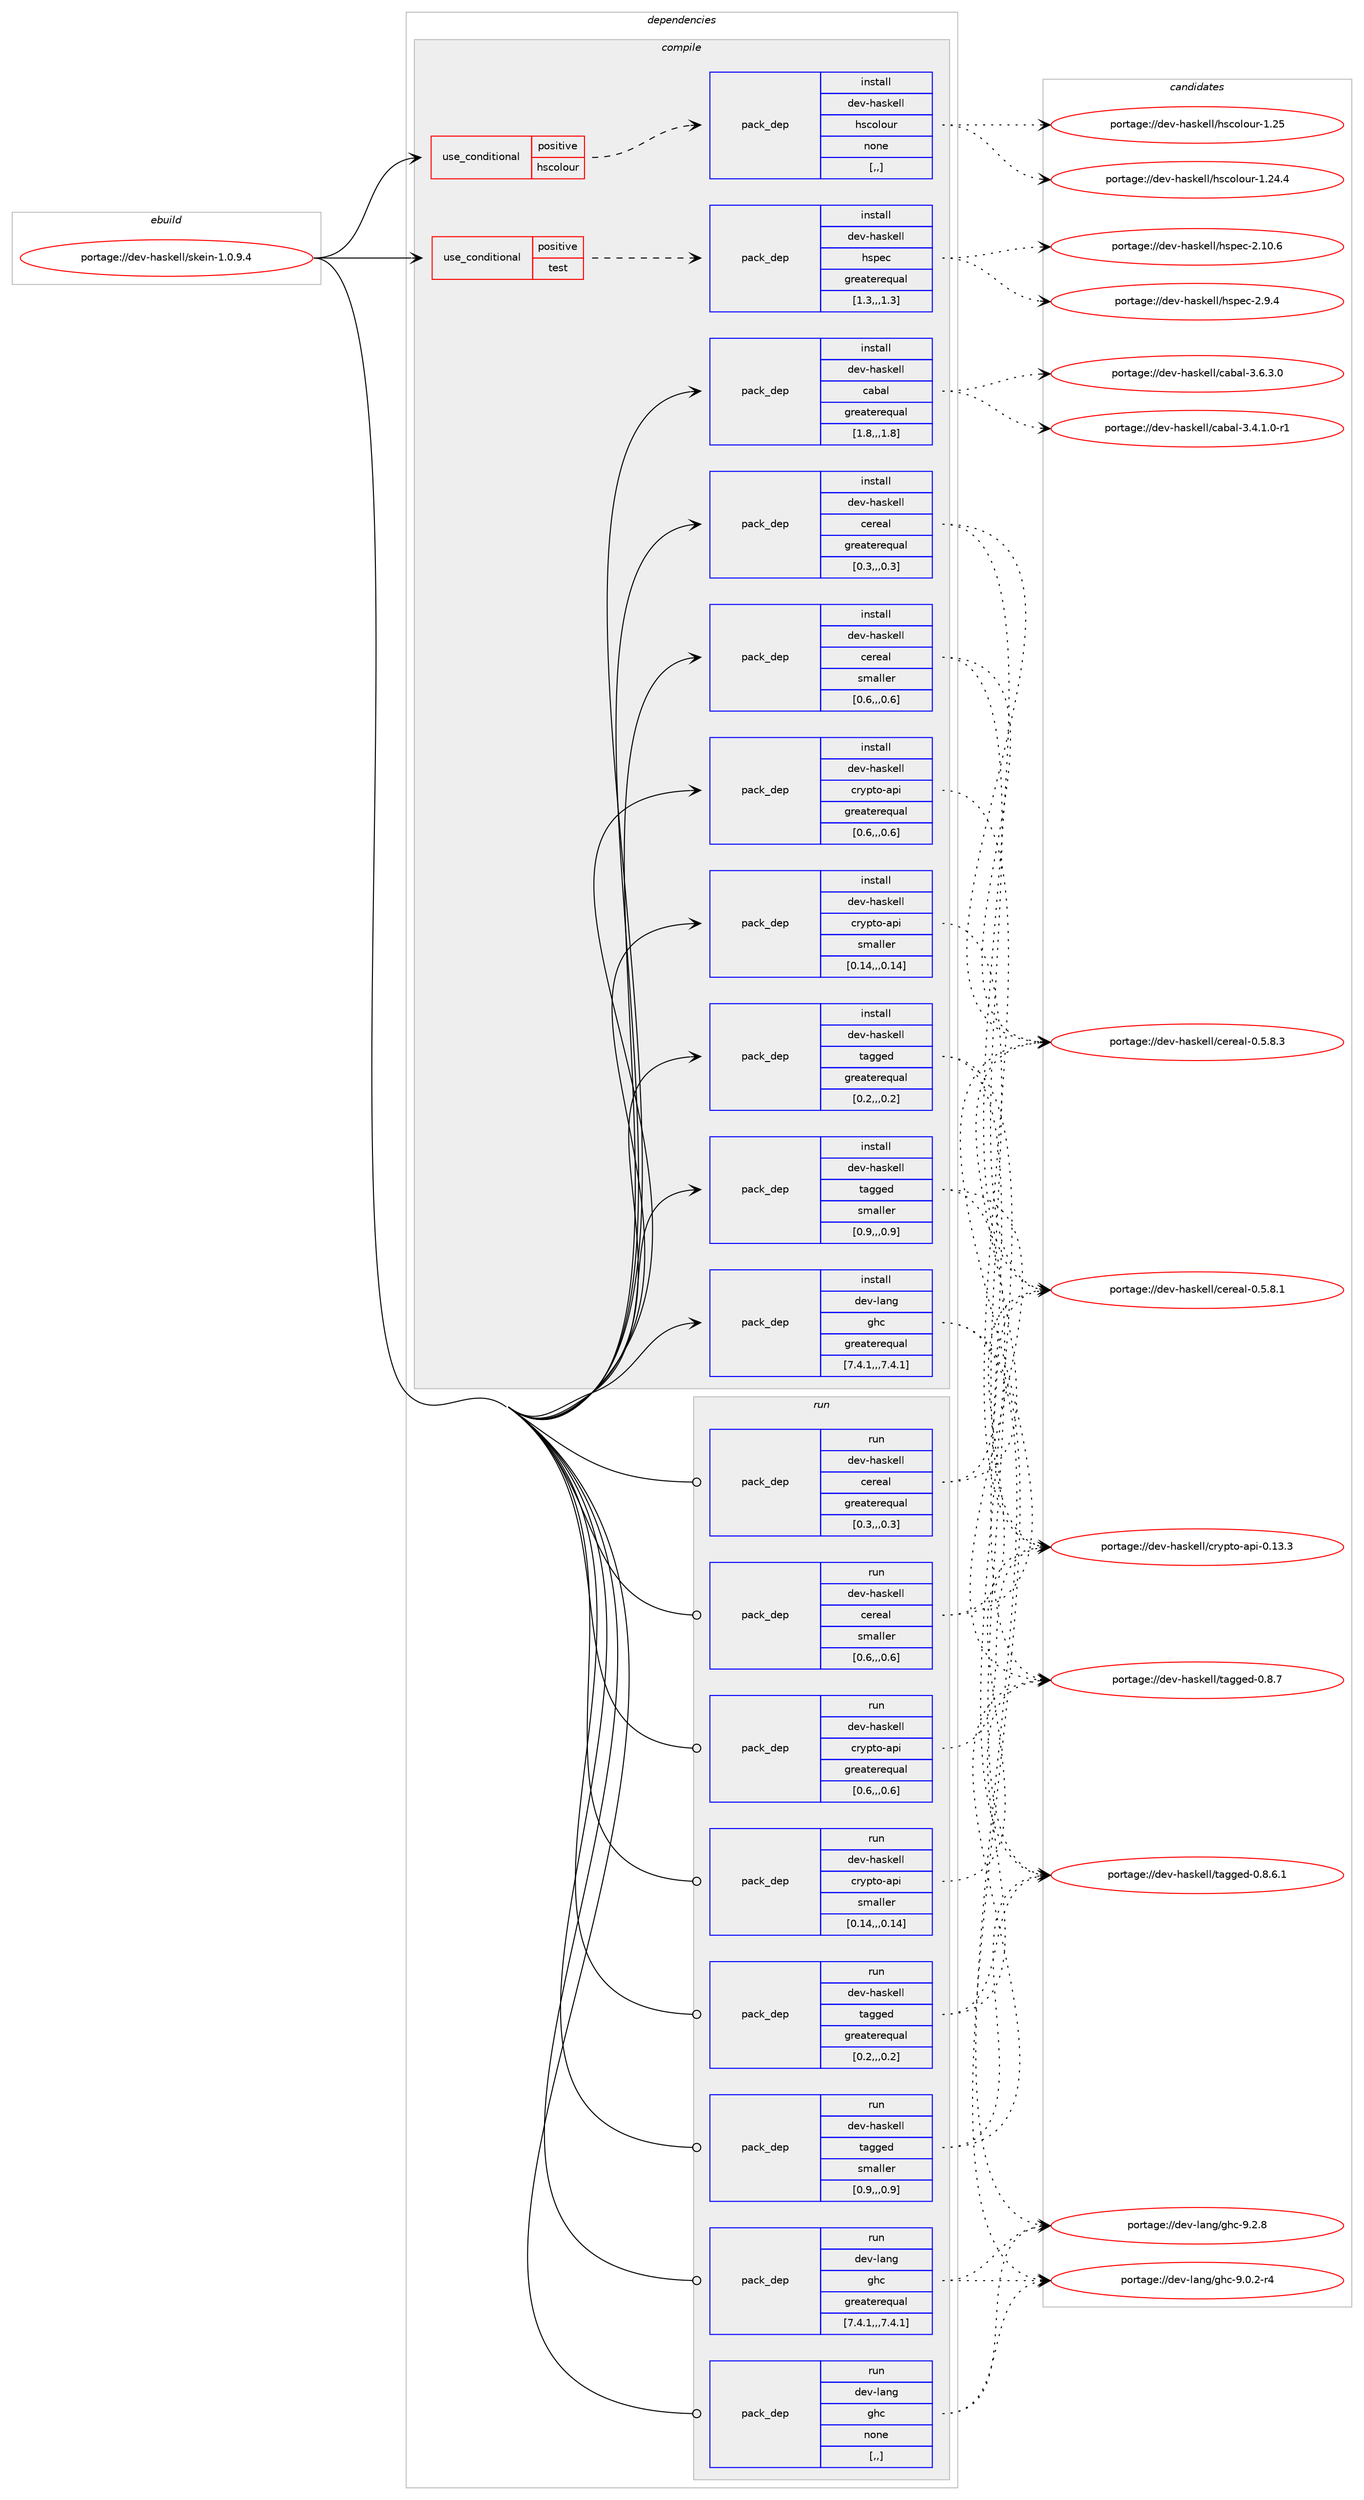 digraph prolog {

# *************
# Graph options
# *************

newrank=true;
concentrate=true;
compound=true;
graph [rankdir=LR,fontname=Helvetica,fontsize=10,ranksep=1.5];#, ranksep=2.5, nodesep=0.2];
edge  [arrowhead=vee];
node  [fontname=Helvetica,fontsize=10];

# **********
# The ebuild
# **********

subgraph cluster_leftcol {
color=gray;
label=<<i>ebuild</i>>;
id [label="portage://dev-haskell/skein-1.0.9.4", color=red, width=4, href="../dev-haskell/skein-1.0.9.4.svg"];
}

# ****************
# The dependencies
# ****************

subgraph cluster_midcol {
color=gray;
label=<<i>dependencies</i>>;
subgraph cluster_compile {
fillcolor="#eeeeee";
style=filled;
label=<<i>compile</i>>;
subgraph cond21103 {
dependency87790 [label=<<TABLE BORDER="0" CELLBORDER="1" CELLSPACING="0" CELLPADDING="4"><TR><TD ROWSPAN="3" CELLPADDING="10">use_conditional</TD></TR><TR><TD>positive</TD></TR><TR><TD>hscolour</TD></TR></TABLE>>, shape=none, color=red];
subgraph pack65673 {
dependency87791 [label=<<TABLE BORDER="0" CELLBORDER="1" CELLSPACING="0" CELLPADDING="4" WIDTH="220"><TR><TD ROWSPAN="6" CELLPADDING="30">pack_dep</TD></TR><TR><TD WIDTH="110">install</TD></TR><TR><TD>dev-haskell</TD></TR><TR><TD>hscolour</TD></TR><TR><TD>none</TD></TR><TR><TD>[,,]</TD></TR></TABLE>>, shape=none, color=blue];
}
dependency87790:e -> dependency87791:w [weight=20,style="dashed",arrowhead="vee"];
}
id:e -> dependency87790:w [weight=20,style="solid",arrowhead="vee"];
subgraph cond21104 {
dependency87792 [label=<<TABLE BORDER="0" CELLBORDER="1" CELLSPACING="0" CELLPADDING="4"><TR><TD ROWSPAN="3" CELLPADDING="10">use_conditional</TD></TR><TR><TD>positive</TD></TR><TR><TD>test</TD></TR></TABLE>>, shape=none, color=red];
subgraph pack65674 {
dependency87793 [label=<<TABLE BORDER="0" CELLBORDER="1" CELLSPACING="0" CELLPADDING="4" WIDTH="220"><TR><TD ROWSPAN="6" CELLPADDING="30">pack_dep</TD></TR><TR><TD WIDTH="110">install</TD></TR><TR><TD>dev-haskell</TD></TR><TR><TD>hspec</TD></TR><TR><TD>greaterequal</TD></TR><TR><TD>[1.3,,,1.3]</TD></TR></TABLE>>, shape=none, color=blue];
}
dependency87792:e -> dependency87793:w [weight=20,style="dashed",arrowhead="vee"];
}
id:e -> dependency87792:w [weight=20,style="solid",arrowhead="vee"];
subgraph pack65675 {
dependency87794 [label=<<TABLE BORDER="0" CELLBORDER="1" CELLSPACING="0" CELLPADDING="4" WIDTH="220"><TR><TD ROWSPAN="6" CELLPADDING="30">pack_dep</TD></TR><TR><TD WIDTH="110">install</TD></TR><TR><TD>dev-haskell</TD></TR><TR><TD>cabal</TD></TR><TR><TD>greaterequal</TD></TR><TR><TD>[1.8,,,1.8]</TD></TR></TABLE>>, shape=none, color=blue];
}
id:e -> dependency87794:w [weight=20,style="solid",arrowhead="vee"];
subgraph pack65676 {
dependency87795 [label=<<TABLE BORDER="0" CELLBORDER="1" CELLSPACING="0" CELLPADDING="4" WIDTH="220"><TR><TD ROWSPAN="6" CELLPADDING="30">pack_dep</TD></TR><TR><TD WIDTH="110">install</TD></TR><TR><TD>dev-haskell</TD></TR><TR><TD>cereal</TD></TR><TR><TD>greaterequal</TD></TR><TR><TD>[0.3,,,0.3]</TD></TR></TABLE>>, shape=none, color=blue];
}
id:e -> dependency87795:w [weight=20,style="solid",arrowhead="vee"];
subgraph pack65677 {
dependency87796 [label=<<TABLE BORDER="0" CELLBORDER="1" CELLSPACING="0" CELLPADDING="4" WIDTH="220"><TR><TD ROWSPAN="6" CELLPADDING="30">pack_dep</TD></TR><TR><TD WIDTH="110">install</TD></TR><TR><TD>dev-haskell</TD></TR><TR><TD>cereal</TD></TR><TR><TD>smaller</TD></TR><TR><TD>[0.6,,,0.6]</TD></TR></TABLE>>, shape=none, color=blue];
}
id:e -> dependency87796:w [weight=20,style="solid",arrowhead="vee"];
subgraph pack65678 {
dependency87797 [label=<<TABLE BORDER="0" CELLBORDER="1" CELLSPACING="0" CELLPADDING="4" WIDTH="220"><TR><TD ROWSPAN="6" CELLPADDING="30">pack_dep</TD></TR><TR><TD WIDTH="110">install</TD></TR><TR><TD>dev-haskell</TD></TR><TR><TD>crypto-api</TD></TR><TR><TD>greaterequal</TD></TR><TR><TD>[0.6,,,0.6]</TD></TR></TABLE>>, shape=none, color=blue];
}
id:e -> dependency87797:w [weight=20,style="solid",arrowhead="vee"];
subgraph pack65679 {
dependency87798 [label=<<TABLE BORDER="0" CELLBORDER="1" CELLSPACING="0" CELLPADDING="4" WIDTH="220"><TR><TD ROWSPAN="6" CELLPADDING="30">pack_dep</TD></TR><TR><TD WIDTH="110">install</TD></TR><TR><TD>dev-haskell</TD></TR><TR><TD>crypto-api</TD></TR><TR><TD>smaller</TD></TR><TR><TD>[0.14,,,0.14]</TD></TR></TABLE>>, shape=none, color=blue];
}
id:e -> dependency87798:w [weight=20,style="solid",arrowhead="vee"];
subgraph pack65680 {
dependency87799 [label=<<TABLE BORDER="0" CELLBORDER="1" CELLSPACING="0" CELLPADDING="4" WIDTH="220"><TR><TD ROWSPAN="6" CELLPADDING="30">pack_dep</TD></TR><TR><TD WIDTH="110">install</TD></TR><TR><TD>dev-haskell</TD></TR><TR><TD>tagged</TD></TR><TR><TD>greaterequal</TD></TR><TR><TD>[0.2,,,0.2]</TD></TR></TABLE>>, shape=none, color=blue];
}
id:e -> dependency87799:w [weight=20,style="solid",arrowhead="vee"];
subgraph pack65681 {
dependency87800 [label=<<TABLE BORDER="0" CELLBORDER="1" CELLSPACING="0" CELLPADDING="4" WIDTH="220"><TR><TD ROWSPAN="6" CELLPADDING="30">pack_dep</TD></TR><TR><TD WIDTH="110">install</TD></TR><TR><TD>dev-haskell</TD></TR><TR><TD>tagged</TD></TR><TR><TD>smaller</TD></TR><TR><TD>[0.9,,,0.9]</TD></TR></TABLE>>, shape=none, color=blue];
}
id:e -> dependency87800:w [weight=20,style="solid",arrowhead="vee"];
subgraph pack65682 {
dependency87801 [label=<<TABLE BORDER="0" CELLBORDER="1" CELLSPACING="0" CELLPADDING="4" WIDTH="220"><TR><TD ROWSPAN="6" CELLPADDING="30">pack_dep</TD></TR><TR><TD WIDTH="110">install</TD></TR><TR><TD>dev-lang</TD></TR><TR><TD>ghc</TD></TR><TR><TD>greaterequal</TD></TR><TR><TD>[7.4.1,,,7.4.1]</TD></TR></TABLE>>, shape=none, color=blue];
}
id:e -> dependency87801:w [weight=20,style="solid",arrowhead="vee"];
}
subgraph cluster_compileandrun {
fillcolor="#eeeeee";
style=filled;
label=<<i>compile and run</i>>;
}
subgraph cluster_run {
fillcolor="#eeeeee";
style=filled;
label=<<i>run</i>>;
subgraph pack65683 {
dependency87802 [label=<<TABLE BORDER="0" CELLBORDER="1" CELLSPACING="0" CELLPADDING="4" WIDTH="220"><TR><TD ROWSPAN="6" CELLPADDING="30">pack_dep</TD></TR><TR><TD WIDTH="110">run</TD></TR><TR><TD>dev-haskell</TD></TR><TR><TD>cereal</TD></TR><TR><TD>greaterequal</TD></TR><TR><TD>[0.3,,,0.3]</TD></TR></TABLE>>, shape=none, color=blue];
}
id:e -> dependency87802:w [weight=20,style="solid",arrowhead="odot"];
subgraph pack65684 {
dependency87803 [label=<<TABLE BORDER="0" CELLBORDER="1" CELLSPACING="0" CELLPADDING="4" WIDTH="220"><TR><TD ROWSPAN="6" CELLPADDING="30">pack_dep</TD></TR><TR><TD WIDTH="110">run</TD></TR><TR><TD>dev-haskell</TD></TR><TR><TD>cereal</TD></TR><TR><TD>smaller</TD></TR><TR><TD>[0.6,,,0.6]</TD></TR></TABLE>>, shape=none, color=blue];
}
id:e -> dependency87803:w [weight=20,style="solid",arrowhead="odot"];
subgraph pack65685 {
dependency87804 [label=<<TABLE BORDER="0" CELLBORDER="1" CELLSPACING="0" CELLPADDING="4" WIDTH="220"><TR><TD ROWSPAN="6" CELLPADDING="30">pack_dep</TD></TR><TR><TD WIDTH="110">run</TD></TR><TR><TD>dev-haskell</TD></TR><TR><TD>crypto-api</TD></TR><TR><TD>greaterequal</TD></TR><TR><TD>[0.6,,,0.6]</TD></TR></TABLE>>, shape=none, color=blue];
}
id:e -> dependency87804:w [weight=20,style="solid",arrowhead="odot"];
subgraph pack65686 {
dependency87805 [label=<<TABLE BORDER="0" CELLBORDER="1" CELLSPACING="0" CELLPADDING="4" WIDTH="220"><TR><TD ROWSPAN="6" CELLPADDING="30">pack_dep</TD></TR><TR><TD WIDTH="110">run</TD></TR><TR><TD>dev-haskell</TD></TR><TR><TD>crypto-api</TD></TR><TR><TD>smaller</TD></TR><TR><TD>[0.14,,,0.14]</TD></TR></TABLE>>, shape=none, color=blue];
}
id:e -> dependency87805:w [weight=20,style="solid",arrowhead="odot"];
subgraph pack65687 {
dependency87806 [label=<<TABLE BORDER="0" CELLBORDER="1" CELLSPACING="0" CELLPADDING="4" WIDTH="220"><TR><TD ROWSPAN="6" CELLPADDING="30">pack_dep</TD></TR><TR><TD WIDTH="110">run</TD></TR><TR><TD>dev-haskell</TD></TR><TR><TD>tagged</TD></TR><TR><TD>greaterequal</TD></TR><TR><TD>[0.2,,,0.2]</TD></TR></TABLE>>, shape=none, color=blue];
}
id:e -> dependency87806:w [weight=20,style="solid",arrowhead="odot"];
subgraph pack65688 {
dependency87807 [label=<<TABLE BORDER="0" CELLBORDER="1" CELLSPACING="0" CELLPADDING="4" WIDTH="220"><TR><TD ROWSPAN="6" CELLPADDING="30">pack_dep</TD></TR><TR><TD WIDTH="110">run</TD></TR><TR><TD>dev-haskell</TD></TR><TR><TD>tagged</TD></TR><TR><TD>smaller</TD></TR><TR><TD>[0.9,,,0.9]</TD></TR></TABLE>>, shape=none, color=blue];
}
id:e -> dependency87807:w [weight=20,style="solid",arrowhead="odot"];
subgraph pack65689 {
dependency87808 [label=<<TABLE BORDER="0" CELLBORDER="1" CELLSPACING="0" CELLPADDING="4" WIDTH="220"><TR><TD ROWSPAN="6" CELLPADDING="30">pack_dep</TD></TR><TR><TD WIDTH="110">run</TD></TR><TR><TD>dev-lang</TD></TR><TR><TD>ghc</TD></TR><TR><TD>greaterequal</TD></TR><TR><TD>[7.4.1,,,7.4.1]</TD></TR></TABLE>>, shape=none, color=blue];
}
id:e -> dependency87808:w [weight=20,style="solid",arrowhead="odot"];
subgraph pack65690 {
dependency87809 [label=<<TABLE BORDER="0" CELLBORDER="1" CELLSPACING="0" CELLPADDING="4" WIDTH="220"><TR><TD ROWSPAN="6" CELLPADDING="30">pack_dep</TD></TR><TR><TD WIDTH="110">run</TD></TR><TR><TD>dev-lang</TD></TR><TR><TD>ghc</TD></TR><TR><TD>none</TD></TR><TR><TD>[,,]</TD></TR></TABLE>>, shape=none, color=blue];
}
id:e -> dependency87809:w [weight=20,style="solid",arrowhead="odot"];
}
}

# **************
# The candidates
# **************

subgraph cluster_choices {
rank=same;
color=gray;
label=<<i>candidates</i>>;

subgraph choice65673 {
color=black;
nodesep=1;
choice100101118451049711510710110810847104115991111081111171144549465053 [label="portage://dev-haskell/hscolour-1.25", color=red, width=4,href="../dev-haskell/hscolour-1.25.svg"];
choice1001011184510497115107101108108471041159911110811111711445494650524652 [label="portage://dev-haskell/hscolour-1.24.4", color=red, width=4,href="../dev-haskell/hscolour-1.24.4.svg"];
dependency87791:e -> choice100101118451049711510710110810847104115991111081111171144549465053:w [style=dotted,weight="100"];
dependency87791:e -> choice1001011184510497115107101108108471041159911110811111711445494650524652:w [style=dotted,weight="100"];
}
subgraph choice65674 {
color=black;
nodesep=1;
choice1001011184510497115107101108108471041151121019945504649484654 [label="portage://dev-haskell/hspec-2.10.6", color=red, width=4,href="../dev-haskell/hspec-2.10.6.svg"];
choice10010111845104971151071011081084710411511210199455046574652 [label="portage://dev-haskell/hspec-2.9.4", color=red, width=4,href="../dev-haskell/hspec-2.9.4.svg"];
dependency87793:e -> choice1001011184510497115107101108108471041151121019945504649484654:w [style=dotted,weight="100"];
dependency87793:e -> choice10010111845104971151071011081084710411511210199455046574652:w [style=dotted,weight="100"];
}
subgraph choice65675 {
color=black;
nodesep=1;
choice100101118451049711510710110810847999798971084551465446514648 [label="portage://dev-haskell/cabal-3.6.3.0", color=red, width=4,href="../dev-haskell/cabal-3.6.3.0.svg"];
choice1001011184510497115107101108108479997989710845514652464946484511449 [label="portage://dev-haskell/cabal-3.4.1.0-r1", color=red, width=4,href="../dev-haskell/cabal-3.4.1.0-r1.svg"];
dependency87794:e -> choice100101118451049711510710110810847999798971084551465446514648:w [style=dotted,weight="100"];
dependency87794:e -> choice1001011184510497115107101108108479997989710845514652464946484511449:w [style=dotted,weight="100"];
}
subgraph choice65676 {
color=black;
nodesep=1;
choice10010111845104971151071011081084799101114101971084548465346564651 [label="portage://dev-haskell/cereal-0.5.8.3", color=red, width=4,href="../dev-haskell/cereal-0.5.8.3.svg"];
choice10010111845104971151071011081084799101114101971084548465346564649 [label="portage://dev-haskell/cereal-0.5.8.1", color=red, width=4,href="../dev-haskell/cereal-0.5.8.1.svg"];
dependency87795:e -> choice10010111845104971151071011081084799101114101971084548465346564651:w [style=dotted,weight="100"];
dependency87795:e -> choice10010111845104971151071011081084799101114101971084548465346564649:w [style=dotted,weight="100"];
}
subgraph choice65677 {
color=black;
nodesep=1;
choice10010111845104971151071011081084799101114101971084548465346564651 [label="portage://dev-haskell/cereal-0.5.8.3", color=red, width=4,href="../dev-haskell/cereal-0.5.8.3.svg"];
choice10010111845104971151071011081084799101114101971084548465346564649 [label="portage://dev-haskell/cereal-0.5.8.1", color=red, width=4,href="../dev-haskell/cereal-0.5.8.1.svg"];
dependency87796:e -> choice10010111845104971151071011081084799101114101971084548465346564651:w [style=dotted,weight="100"];
dependency87796:e -> choice10010111845104971151071011081084799101114101971084548465346564649:w [style=dotted,weight="100"];
}
subgraph choice65678 {
color=black;
nodesep=1;
choice10010111845104971151071011081084799114121112116111459711210545484649514651 [label="portage://dev-haskell/crypto-api-0.13.3", color=red, width=4,href="../dev-haskell/crypto-api-0.13.3.svg"];
dependency87797:e -> choice10010111845104971151071011081084799114121112116111459711210545484649514651:w [style=dotted,weight="100"];
}
subgraph choice65679 {
color=black;
nodesep=1;
choice10010111845104971151071011081084799114121112116111459711210545484649514651 [label="portage://dev-haskell/crypto-api-0.13.3", color=red, width=4,href="../dev-haskell/crypto-api-0.13.3.svg"];
dependency87798:e -> choice10010111845104971151071011081084799114121112116111459711210545484649514651:w [style=dotted,weight="100"];
}
subgraph choice65680 {
color=black;
nodesep=1;
choice10010111845104971151071011081084711697103103101100454846564655 [label="portage://dev-haskell/tagged-0.8.7", color=red, width=4,href="../dev-haskell/tagged-0.8.7.svg"];
choice100101118451049711510710110810847116971031031011004548465646544649 [label="portage://dev-haskell/tagged-0.8.6.1", color=red, width=4,href="../dev-haskell/tagged-0.8.6.1.svg"];
dependency87799:e -> choice10010111845104971151071011081084711697103103101100454846564655:w [style=dotted,weight="100"];
dependency87799:e -> choice100101118451049711510710110810847116971031031011004548465646544649:w [style=dotted,weight="100"];
}
subgraph choice65681 {
color=black;
nodesep=1;
choice10010111845104971151071011081084711697103103101100454846564655 [label="portage://dev-haskell/tagged-0.8.7", color=red, width=4,href="../dev-haskell/tagged-0.8.7.svg"];
choice100101118451049711510710110810847116971031031011004548465646544649 [label="portage://dev-haskell/tagged-0.8.6.1", color=red, width=4,href="../dev-haskell/tagged-0.8.6.1.svg"];
dependency87800:e -> choice10010111845104971151071011081084711697103103101100454846564655:w [style=dotted,weight="100"];
dependency87800:e -> choice100101118451049711510710110810847116971031031011004548465646544649:w [style=dotted,weight="100"];
}
subgraph choice65682 {
color=black;
nodesep=1;
choice10010111845108971101034710310499455746504656 [label="portage://dev-lang/ghc-9.2.8", color=red, width=4,href="../dev-lang/ghc-9.2.8.svg"];
choice100101118451089711010347103104994557464846504511452 [label="portage://dev-lang/ghc-9.0.2-r4", color=red, width=4,href="../dev-lang/ghc-9.0.2-r4.svg"];
dependency87801:e -> choice10010111845108971101034710310499455746504656:w [style=dotted,weight="100"];
dependency87801:e -> choice100101118451089711010347103104994557464846504511452:w [style=dotted,weight="100"];
}
subgraph choice65683 {
color=black;
nodesep=1;
choice10010111845104971151071011081084799101114101971084548465346564651 [label="portage://dev-haskell/cereal-0.5.8.3", color=red, width=4,href="../dev-haskell/cereal-0.5.8.3.svg"];
choice10010111845104971151071011081084799101114101971084548465346564649 [label="portage://dev-haskell/cereal-0.5.8.1", color=red, width=4,href="../dev-haskell/cereal-0.5.8.1.svg"];
dependency87802:e -> choice10010111845104971151071011081084799101114101971084548465346564651:w [style=dotted,weight="100"];
dependency87802:e -> choice10010111845104971151071011081084799101114101971084548465346564649:w [style=dotted,weight="100"];
}
subgraph choice65684 {
color=black;
nodesep=1;
choice10010111845104971151071011081084799101114101971084548465346564651 [label="portage://dev-haskell/cereal-0.5.8.3", color=red, width=4,href="../dev-haskell/cereal-0.5.8.3.svg"];
choice10010111845104971151071011081084799101114101971084548465346564649 [label="portage://dev-haskell/cereal-0.5.8.1", color=red, width=4,href="../dev-haskell/cereal-0.5.8.1.svg"];
dependency87803:e -> choice10010111845104971151071011081084799101114101971084548465346564651:w [style=dotted,weight="100"];
dependency87803:e -> choice10010111845104971151071011081084799101114101971084548465346564649:w [style=dotted,weight="100"];
}
subgraph choice65685 {
color=black;
nodesep=1;
choice10010111845104971151071011081084799114121112116111459711210545484649514651 [label="portage://dev-haskell/crypto-api-0.13.3", color=red, width=4,href="../dev-haskell/crypto-api-0.13.3.svg"];
dependency87804:e -> choice10010111845104971151071011081084799114121112116111459711210545484649514651:w [style=dotted,weight="100"];
}
subgraph choice65686 {
color=black;
nodesep=1;
choice10010111845104971151071011081084799114121112116111459711210545484649514651 [label="portage://dev-haskell/crypto-api-0.13.3", color=red, width=4,href="../dev-haskell/crypto-api-0.13.3.svg"];
dependency87805:e -> choice10010111845104971151071011081084799114121112116111459711210545484649514651:w [style=dotted,weight="100"];
}
subgraph choice65687 {
color=black;
nodesep=1;
choice10010111845104971151071011081084711697103103101100454846564655 [label="portage://dev-haskell/tagged-0.8.7", color=red, width=4,href="../dev-haskell/tagged-0.8.7.svg"];
choice100101118451049711510710110810847116971031031011004548465646544649 [label="portage://dev-haskell/tagged-0.8.6.1", color=red, width=4,href="../dev-haskell/tagged-0.8.6.1.svg"];
dependency87806:e -> choice10010111845104971151071011081084711697103103101100454846564655:w [style=dotted,weight="100"];
dependency87806:e -> choice100101118451049711510710110810847116971031031011004548465646544649:w [style=dotted,weight="100"];
}
subgraph choice65688 {
color=black;
nodesep=1;
choice10010111845104971151071011081084711697103103101100454846564655 [label="portage://dev-haskell/tagged-0.8.7", color=red, width=4,href="../dev-haskell/tagged-0.8.7.svg"];
choice100101118451049711510710110810847116971031031011004548465646544649 [label="portage://dev-haskell/tagged-0.8.6.1", color=red, width=4,href="../dev-haskell/tagged-0.8.6.1.svg"];
dependency87807:e -> choice10010111845104971151071011081084711697103103101100454846564655:w [style=dotted,weight="100"];
dependency87807:e -> choice100101118451049711510710110810847116971031031011004548465646544649:w [style=dotted,weight="100"];
}
subgraph choice65689 {
color=black;
nodesep=1;
choice10010111845108971101034710310499455746504656 [label="portage://dev-lang/ghc-9.2.8", color=red, width=4,href="../dev-lang/ghc-9.2.8.svg"];
choice100101118451089711010347103104994557464846504511452 [label="portage://dev-lang/ghc-9.0.2-r4", color=red, width=4,href="../dev-lang/ghc-9.0.2-r4.svg"];
dependency87808:e -> choice10010111845108971101034710310499455746504656:w [style=dotted,weight="100"];
dependency87808:e -> choice100101118451089711010347103104994557464846504511452:w [style=dotted,weight="100"];
}
subgraph choice65690 {
color=black;
nodesep=1;
choice10010111845108971101034710310499455746504656 [label="portage://dev-lang/ghc-9.2.8", color=red, width=4,href="../dev-lang/ghc-9.2.8.svg"];
choice100101118451089711010347103104994557464846504511452 [label="portage://dev-lang/ghc-9.0.2-r4", color=red, width=4,href="../dev-lang/ghc-9.0.2-r4.svg"];
dependency87809:e -> choice10010111845108971101034710310499455746504656:w [style=dotted,weight="100"];
dependency87809:e -> choice100101118451089711010347103104994557464846504511452:w [style=dotted,weight="100"];
}
}

}
